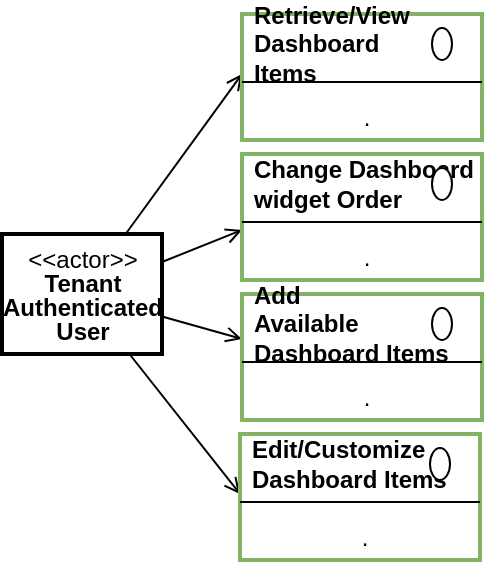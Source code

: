 <mxfile compressed="false" version="20.3.0" type="device">
  <diagram id="HYzF73KgEnye3sPiTIXc" name="Dashboard">
    <mxGraphModel dx="782" dy="517" grid="1" gridSize="10" guides="1" tooltips="1" connect="1" arrows="1" fold="1" page="1" pageScale="1" pageWidth="827" pageHeight="1169" math="0" shadow="0">
      <root>
        <mxCell id="U306Htc3g1HH8Dd8mSrG-0" />
        <mxCell id="U306Htc3g1HH8Dd8mSrG-1" parent="U306Htc3g1HH8Dd8mSrG-0" />
        <mxCell id="tnz5LCsHIrxU88MOOZeP-22" style="edgeStyle=none;rounded=0;orthogonalLoop=1;jettySize=auto;html=1;entryX=0;entryY=0;entryDx=0;entryDy=0;entryPerimeter=0;endArrow=open;endFill=0;" parent="U306Htc3g1HH8Dd8mSrG-1" source="tnz5LCsHIrxU88MOOZeP-0" target="tnz5LCsHIrxU88MOOZeP-4" edge="1">
          <mxGeometry relative="1" as="geometry" />
        </mxCell>
        <mxCell id="tnz5LCsHIrxU88MOOZeP-23" style="edgeStyle=none;rounded=0;orthogonalLoop=1;jettySize=auto;html=1;entryX=0;entryY=0;entryDx=0;entryDy=0;endArrow=open;endFill=0;" parent="U306Htc3g1HH8Dd8mSrG-1" source="tnz5LCsHIrxU88MOOZeP-0" target="tnz5LCsHIrxU88MOOZeP-15" edge="1">
          <mxGeometry relative="1" as="geometry" />
        </mxCell>
        <mxCell id="tnz5LCsHIrxU88MOOZeP-24" style="edgeStyle=none;rounded=0;orthogonalLoop=1;jettySize=auto;html=1;entryX=0;entryY=0.75;entryDx=0;entryDy=0;endArrow=open;endFill=0;" parent="U306Htc3g1HH8Dd8mSrG-1" source="tnz5LCsHIrxU88MOOZeP-0" target="tnz5LCsHIrxU88MOOZeP-7" edge="1">
          <mxGeometry relative="1" as="geometry" />
        </mxCell>
        <mxCell id="tnz5LCsHIrxU88MOOZeP-25" style="edgeStyle=none;rounded=0;orthogonalLoop=1;jettySize=auto;html=1;entryX=0;entryY=1;entryDx=0;entryDy=0;endArrow=open;endFill=0;" parent="U306Htc3g1HH8Dd8mSrG-1" source="tnz5LCsHIrxU88MOOZeP-0" target="tnz5LCsHIrxU88MOOZeP-18" edge="1">
          <mxGeometry relative="1" as="geometry" />
        </mxCell>
        <mxCell id="tnz5LCsHIrxU88MOOZeP-0" value="&lt;p style=&quot;line-height: 100%&quot;&gt;&amp;lt;&amp;lt;actor&amp;gt;&amp;gt;&lt;br&gt;&lt;b&gt;Tenant &lt;br&gt;Authenticated&lt;br&gt;User&lt;/b&gt;&lt;br&gt;&lt;/p&gt;" style="text;html=1;align=center;verticalAlign=middle;dashed=0;strokeColor=#000000;strokeWidth=2;" parent="U306Htc3g1HH8Dd8mSrG-1" vertex="1">
          <mxGeometry x="120" y="230" width="80" height="60" as="geometry" />
        </mxCell>
        <mxCell id="tnz5LCsHIrxU88MOOZeP-1" value="" style="fontStyle=1;align=center;verticalAlign=top;childLayout=stackLayout;horizontal=1;horizontalStack=0;resizeParent=1;resizeParentMax=0;resizeLast=0;marginBottom=0;strokeColor=#82b366;strokeWidth=2;fillColor=none;" parent="U306Htc3g1HH8Dd8mSrG-1" vertex="1">
          <mxGeometry x="240" y="120" width="120" height="63" as="geometry" />
        </mxCell>
        <mxCell id="tnz5LCsHIrxU88MOOZeP-2" value="Retrieve/View&lt;br&gt;Dashboard&lt;br&gt;Items" style="html=1;align=left;spacingLeft=4;verticalAlign=middle;strokeColor=none;fillColor=none;fontStyle=1" parent="tnz5LCsHIrxU88MOOZeP-1" vertex="1">
          <mxGeometry width="120" height="30" as="geometry" />
        </mxCell>
        <mxCell id="tnz5LCsHIrxU88MOOZeP-3" value="" style="shape=ellipse;" parent="tnz5LCsHIrxU88MOOZeP-2" vertex="1">
          <mxGeometry x="1" width="10" height="16" relative="1" as="geometry">
            <mxPoint x="-25" y="7" as="offset" />
          </mxGeometry>
        </mxCell>
        <mxCell id="tnz5LCsHIrxU88MOOZeP-4" value="" style="line;strokeWidth=1;fillColor=none;align=left;verticalAlign=middle;spacingTop=-1;spacingLeft=3;spacingRight=3;rotatable=0;labelPosition=right;points=[];portConstraint=eastwest;" parent="tnz5LCsHIrxU88MOOZeP-1" vertex="1">
          <mxGeometry y="30" width="120" height="8" as="geometry" />
        </mxCell>
        <mxCell id="tnz5LCsHIrxU88MOOZeP-5" value="." style="html=1;align=center;spacingLeft=4;verticalAlign=top;strokeColor=none;fillColor=none;" parent="tnz5LCsHIrxU88MOOZeP-1" vertex="1">
          <mxGeometry y="38" width="120" height="25" as="geometry" />
        </mxCell>
        <mxCell id="tnz5LCsHIrxU88MOOZeP-6" value="" style="fontStyle=1;align=center;verticalAlign=top;childLayout=stackLayout;horizontal=1;horizontalStack=0;resizeParent=1;resizeParentMax=0;resizeLast=0;marginBottom=0;strokeColor=#82b366;strokeWidth=2;fillColor=none;" parent="U306Htc3g1HH8Dd8mSrG-1" vertex="1">
          <mxGeometry x="240" y="260" width="120" height="63" as="geometry" />
        </mxCell>
        <mxCell id="tnz5LCsHIrxU88MOOZeP-7" value="Add&amp;nbsp;&lt;br&gt;Available &lt;br&gt;Dashboard Items" style="html=1;align=left;spacingLeft=4;verticalAlign=middle;strokeColor=none;fillColor=none;fontStyle=1" parent="tnz5LCsHIrxU88MOOZeP-6" vertex="1">
          <mxGeometry width="120" height="30" as="geometry" />
        </mxCell>
        <mxCell id="tnz5LCsHIrxU88MOOZeP-8" value="" style="shape=ellipse;" parent="tnz5LCsHIrxU88MOOZeP-7" vertex="1">
          <mxGeometry x="1" width="10" height="16" relative="1" as="geometry">
            <mxPoint x="-25" y="7" as="offset" />
          </mxGeometry>
        </mxCell>
        <mxCell id="tnz5LCsHIrxU88MOOZeP-9" value="" style="line;strokeWidth=1;fillColor=none;align=left;verticalAlign=middle;spacingTop=-1;spacingLeft=3;spacingRight=3;rotatable=0;labelPosition=right;points=[];portConstraint=eastwest;" parent="tnz5LCsHIrxU88MOOZeP-6" vertex="1">
          <mxGeometry y="30" width="120" height="8" as="geometry" />
        </mxCell>
        <mxCell id="tnz5LCsHIrxU88MOOZeP-10" value="." style="html=1;align=center;spacingLeft=4;verticalAlign=top;strokeColor=none;fillColor=none;" parent="tnz5LCsHIrxU88MOOZeP-6" vertex="1">
          <mxGeometry y="38" width="120" height="25" as="geometry" />
        </mxCell>
        <mxCell id="tnz5LCsHIrxU88MOOZeP-11" value="" style="fontStyle=1;align=center;verticalAlign=top;childLayout=stackLayout;horizontal=1;horizontalStack=0;resizeParent=1;resizeParentMax=0;resizeLast=0;marginBottom=0;strokeColor=#82b366;strokeWidth=2;fillColor=none;" parent="U306Htc3g1HH8Dd8mSrG-1" vertex="1">
          <mxGeometry x="240" y="190" width="120" height="63" as="geometry" />
        </mxCell>
        <mxCell id="tnz5LCsHIrxU88MOOZeP-12" value="Change Dashboard &lt;br&gt;widget Order" style="html=1;align=left;spacingLeft=4;verticalAlign=middle;strokeColor=none;fillColor=none;fontStyle=1" parent="tnz5LCsHIrxU88MOOZeP-11" vertex="1">
          <mxGeometry width="120" height="30" as="geometry" />
        </mxCell>
        <mxCell id="tnz5LCsHIrxU88MOOZeP-13" value="" style="shape=ellipse;" parent="tnz5LCsHIrxU88MOOZeP-12" vertex="1">
          <mxGeometry x="1" width="10" height="16" relative="1" as="geometry">
            <mxPoint x="-25" y="7" as="offset" />
          </mxGeometry>
        </mxCell>
        <mxCell id="tnz5LCsHIrxU88MOOZeP-14" value="" style="line;strokeWidth=1;fillColor=none;align=left;verticalAlign=middle;spacingTop=-1;spacingLeft=3;spacingRight=3;rotatable=0;labelPosition=right;points=[];portConstraint=eastwest;" parent="tnz5LCsHIrxU88MOOZeP-11" vertex="1">
          <mxGeometry y="30" width="120" height="8" as="geometry" />
        </mxCell>
        <mxCell id="tnz5LCsHIrxU88MOOZeP-15" value="." style="html=1;align=center;spacingLeft=4;verticalAlign=top;strokeColor=none;fillColor=none;" parent="tnz5LCsHIrxU88MOOZeP-11" vertex="1">
          <mxGeometry y="38" width="120" height="25" as="geometry" />
        </mxCell>
        <mxCell id="tnz5LCsHIrxU88MOOZeP-17" value="" style="fontStyle=1;align=center;verticalAlign=top;childLayout=stackLayout;horizontal=1;horizontalStack=0;resizeParent=1;resizeParentMax=0;resizeLast=0;marginBottom=0;strokeColor=#82b366;strokeWidth=2;fillColor=none;" parent="U306Htc3g1HH8Dd8mSrG-1" vertex="1">
          <mxGeometry x="239" y="330" width="120" height="63" as="geometry" />
        </mxCell>
        <mxCell id="tnz5LCsHIrxU88MOOZeP-18" value="Edit/Customize&lt;br&gt;Dashboard Items" style="html=1;align=left;spacingLeft=4;verticalAlign=middle;strokeColor=none;fillColor=none;fontStyle=1" parent="tnz5LCsHIrxU88MOOZeP-17" vertex="1">
          <mxGeometry width="120" height="30" as="geometry" />
        </mxCell>
        <mxCell id="tnz5LCsHIrxU88MOOZeP-19" value="" style="shape=ellipse;" parent="tnz5LCsHIrxU88MOOZeP-18" vertex="1">
          <mxGeometry x="1" width="10" height="16" relative="1" as="geometry">
            <mxPoint x="-25" y="7" as="offset" />
          </mxGeometry>
        </mxCell>
        <mxCell id="tnz5LCsHIrxU88MOOZeP-20" value="" style="line;strokeWidth=1;fillColor=none;align=left;verticalAlign=middle;spacingTop=-1;spacingLeft=3;spacingRight=3;rotatable=0;labelPosition=right;points=[];portConstraint=eastwest;" parent="tnz5LCsHIrxU88MOOZeP-17" vertex="1">
          <mxGeometry y="30" width="120" height="8" as="geometry" />
        </mxCell>
        <mxCell id="tnz5LCsHIrxU88MOOZeP-21" value="." style="html=1;align=center;spacingLeft=4;verticalAlign=top;strokeColor=none;fillColor=none;" parent="tnz5LCsHIrxU88MOOZeP-17" vertex="1">
          <mxGeometry y="38" width="120" height="25" as="geometry" />
        </mxCell>
        <mxCell id="7-7WjwmuDe7s4TUal-Ih-0" value="Title" parent="U306Htc3g1HH8Dd8mSrG-0" visible="0" />
        <mxCell id="l57STPvQWjNYZPw2Y4dd-9" value="&lt;font style=&quot;font-size: 12px ; font-weight: normal&quot;&gt;&lt;i&gt;&lt;span&gt;Diagram: Base System Logical Module -&amp;nbsp;&lt;/span&gt;&lt;span&gt;Functionality -&amp;nbsp;&lt;/span&gt;Dashboard Items&lt;/i&gt;&lt;/font&gt;" style="text;strokeColor=none;fillColor=none;html=1;fontSize=10;fontStyle=1;verticalAlign=middle;align=left;shadow=0;glass=0;comic=0;opacity=30;fontColor=#808080;" parent="7-7WjwmuDe7s4TUal-Ih-0" vertex="1">
          <mxGeometry x="120" y="440" width="520" height="40" as="geometry" />
        </mxCell>
      </root>
    </mxGraphModel>
  </diagram>
</mxfile>
